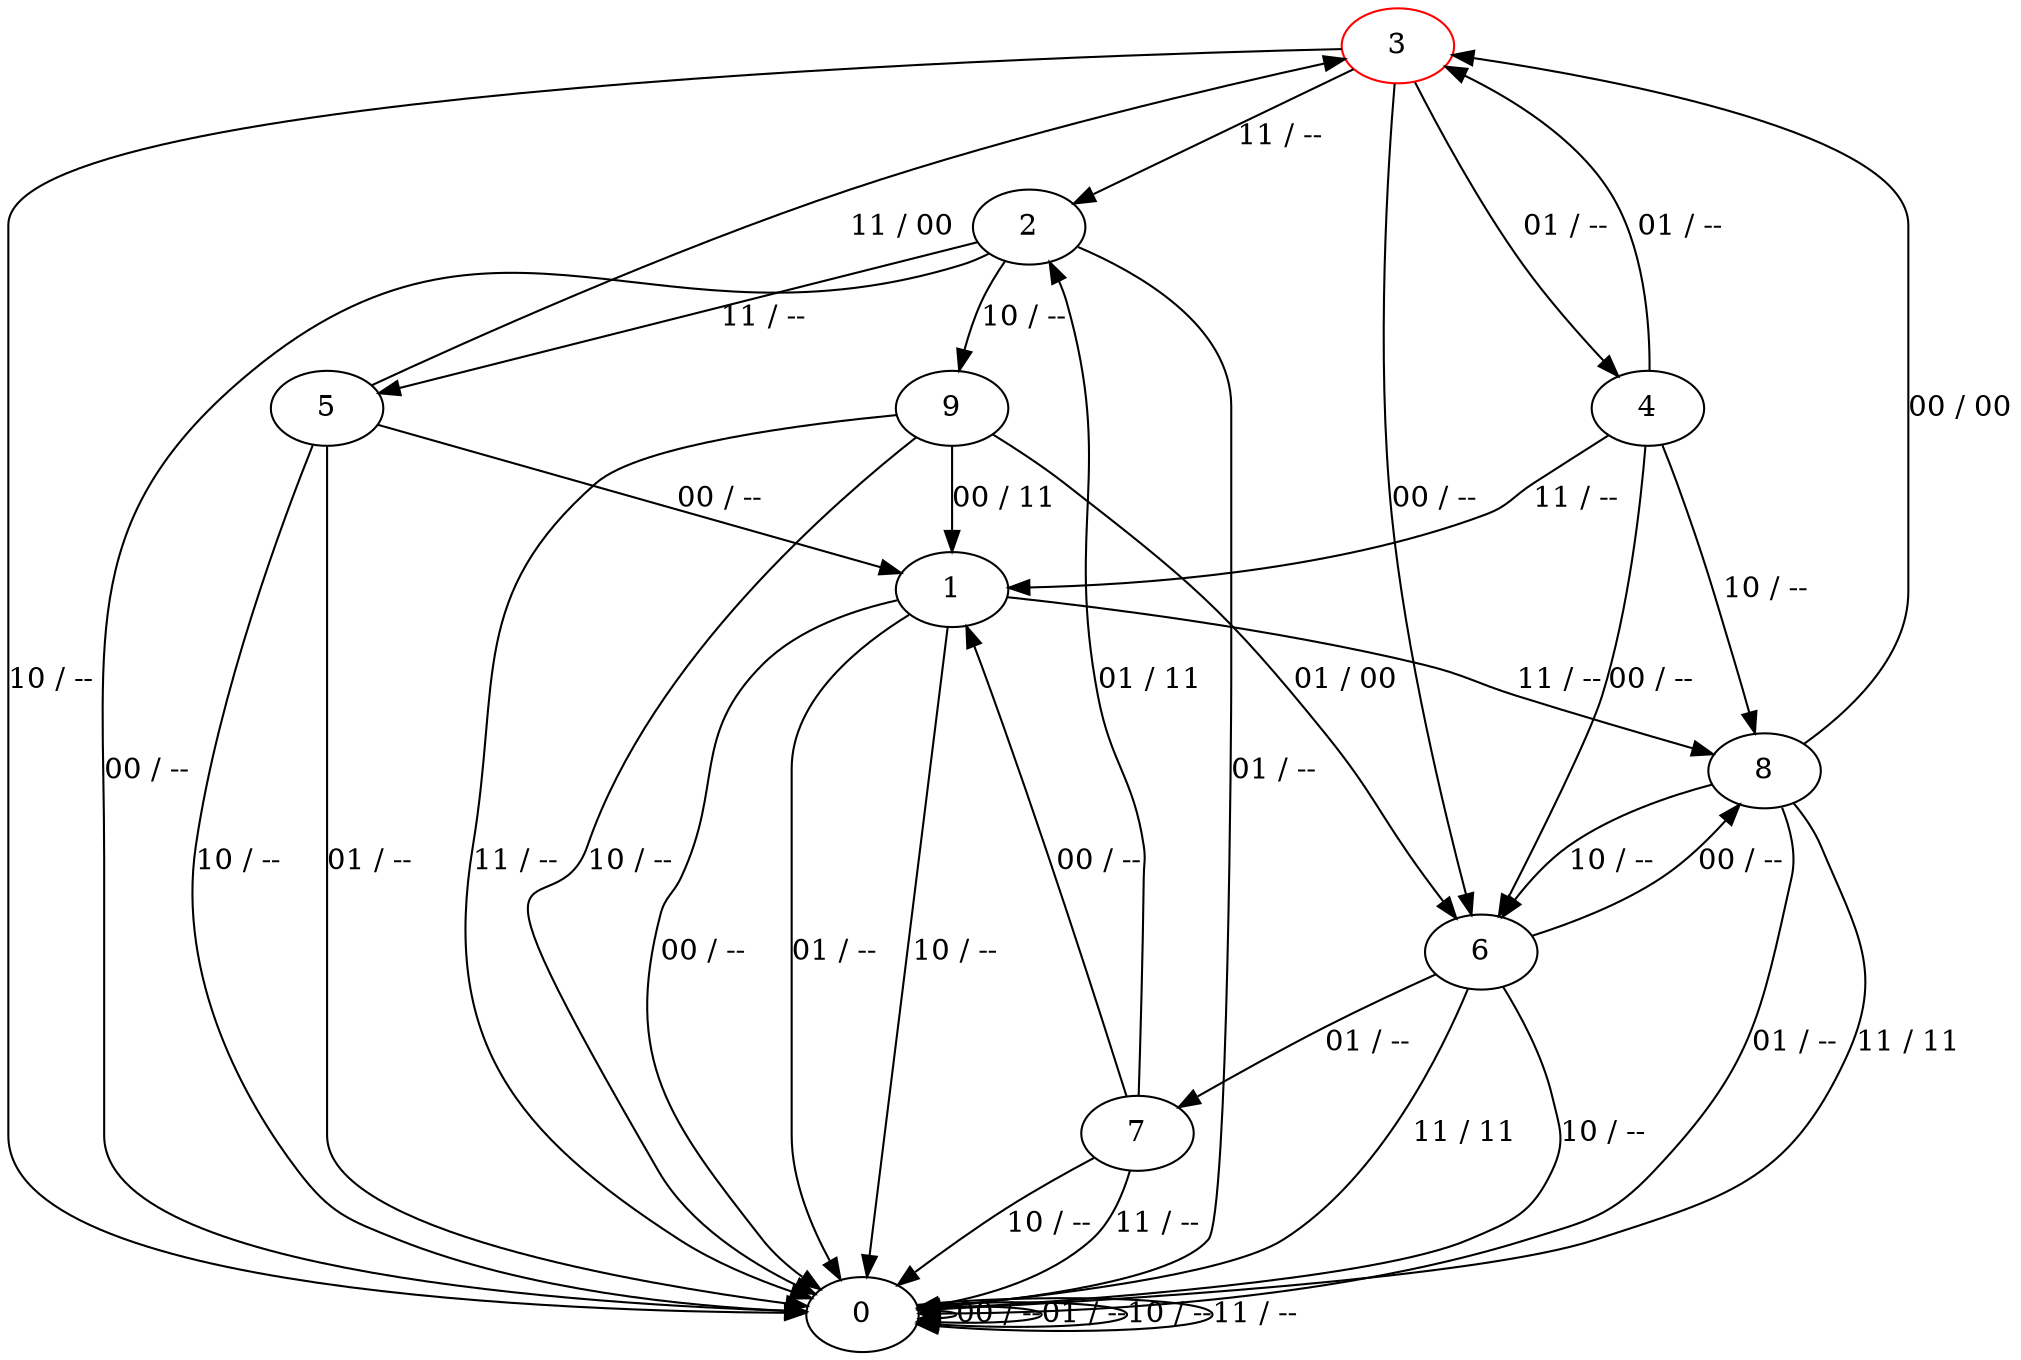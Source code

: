digraph {
3 [color="red"]
0
1
2
4
5
6
7
8
9
3 -> 6 [label="00 / --"]
3 -> 4 [label="01 / --"]
3 -> 0 [label="10 / --"]
3 -> 2 [label="11 / --"]
0 -> 0 [label="00 / --"]
0 -> 0 [label="01 / --"]
0 -> 0 [label="10 / --"]
0 -> 0 [label="11 / --"]
1 -> 0 [label="00 / --"]
1 -> 0 [label="01 / --"]
1 -> 0 [label="10 / --"]
1 -> 8 [label="11 / --"]
2 -> 0 [label="00 / --"]
2 -> 0 [label="01 / --"]
2 -> 9 [label="10 / --"]
2 -> 5 [label="11 / --"]
4 -> 6 [label="00 / --"]
4 -> 3 [label="01 / --"]
4 -> 8 [label="10 / --"]
4 -> 1 [label="11 / --"]
5 -> 1 [label="00 / --"]
5 -> 0 [label="01 / --"]
5 -> 0 [label="10 / --"]
5 -> 3 [label="11 / 00"]
6 -> 8 [label="00 / --"]
6 -> 7 [label="01 / --"]
6 -> 0 [label="10 / --"]
6 -> 0 [label="11 / 11"]
7 -> 1 [label="00 / --"]
7 -> 2 [label="01 / 11"]
7 -> 0 [label="10 / --"]
7 -> 0 [label="11 / --"]
8 -> 3 [label="00 / 00"]
8 -> 0 [label="01 / --"]
8 -> 6 [label="10 / --"]
8 -> 0 [label="11 / 11"]
9 -> 1 [label="00 / 11"]
9 -> 6 [label="01 / 00"]
9 -> 0 [label="10 / --"]
9 -> 0 [label="11 / --"]
}
